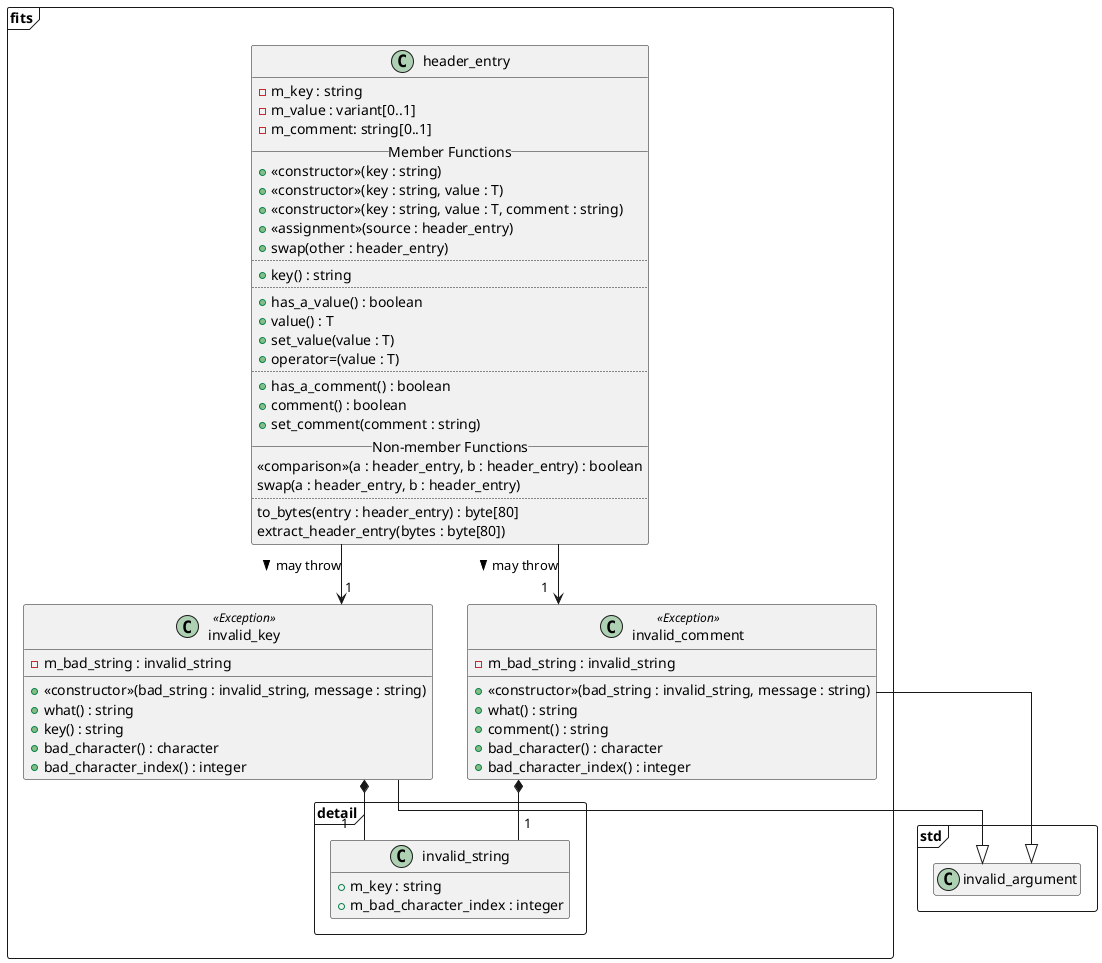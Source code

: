 @startuml@

hide empty members
skinparam linetype ortho

package std <<frame>> {
  class invalid_argument
}

package fits <<frame>> {
  class header_entry {
    - m_key : string
    - m_value : variant[0..1]
    - m_comment: string[0..1]
    __ Member Functions __
    + <<constructor>>(key : string)
    + <<constructor>>(key : string, value : T)
    + <<constructor>>(key : string, value : T, comment : string)
    + <<assignment>>(source : header_entry)
    + swap(other : header_entry)
    ..
    + key() : string
    ..
    + has_a_value() : boolean
    + value() : T
    + set_value(value : T)
    + operator=(value : T)
    ..
    + has_a_comment() : boolean
    + comment() : boolean
    + set_comment(comment : string)
    __ Non-member Functions __
    <<comparison>>(a : header_entry, b : header_entry) : boolean
    swap(a : header_entry, b : header_entry)
    ..
    to_bytes(entry : header_entry) : byte[80]
    extract_header_entry(bytes : byte[80])
  }

  package detail <<frame>> {
    class invalid_string {
      + m_key : string
      + m_bad_character_index : integer
    }
  }

  class invalid_key <<Exception>> {
    - m_bad_string : invalid_string
    ____
    + <<constructor>>(bad_string : invalid_string, message : string)
    + what() : string
    + key() : string
    + bad_character() : character
    + bad_character_index() : integer
  }

  class invalid_comment <<Exception>> {
    - m_bad_string : invalid_string
    ____
    + <<constructor>>(bad_string : invalid_string, message : string)
    + what() : string
    + comment() : string
    + bad_character() : character
    + bad_character_index() : integer
  }
}

invalid_key --|> invalid_argument
invalid_key *-- "1" invalid_string
header_entry --> "1" invalid_key : may throw >

invalid_comment --|> invalid_argument
invalid_comment *-- "1" invalid_string
header_entry --> "1" invalid_comment : may throw >

@enduml@
